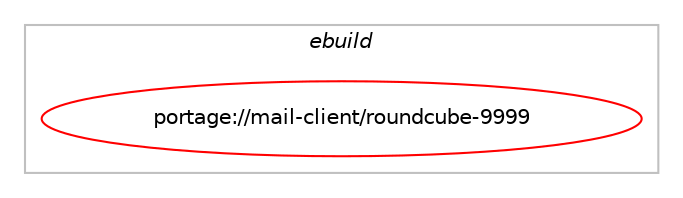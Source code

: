 digraph prolog {

# *************
# Graph options
# *************

newrank=true;
concentrate=true;
compound=true;
graph [rankdir=LR,fontname=Helvetica,fontsize=10,ranksep=1.5];#, ranksep=2.5, nodesep=0.2];
edge  [arrowhead=vee];
node  [fontname=Helvetica,fontsize=10];

# **********
# The ebuild
# **********

subgraph cluster_leftcol {
color=gray;
label=<<i>ebuild</i>>;
id [label="portage://mail-client/roundcube-9999", color=red, width=4, href="../mail-client/roundcube-9999.svg"];
}

# ****************
# The dependencies
# ****************

subgraph cluster_midcol {
color=gray;
label=<<i>dependencies</i>>;
subgraph cluster_compile {
fillcolor="#eeeeee";
style=filled;
label=<<i>compile</i>>;
# *** BEGIN UNKNOWN DEPENDENCY TYPE (TODO) ***
# id -> equal(any_of_group([package_dependency(portage://mail-client/roundcube-9999,install,no,virtual,httpd-cgi,none,[,,],[],[]),package_dependency(portage://mail-client/roundcube-9999,install,no,virtual,httpd-fastcgi,none,[,,],[],[])]))
# *** END UNKNOWN DEPENDENCY TYPE (TODO) ***

# *** BEGIN UNKNOWN DEPENDENCY TYPE (TODO) ***
# id -> equal(package_dependency(portage://mail-client/roundcube-9999,install,no,app-admin,webapp-config,none,[,,],[],[]))
# *** END UNKNOWN DEPENDENCY TYPE (TODO) ***

}
subgraph cluster_compileandrun {
fillcolor="#eeeeee";
style=filled;
label=<<i>compile and run</i>>;
}
subgraph cluster_run {
fillcolor="#eeeeee";
style=filled;
label=<<i>run</i>>;
# *** BEGIN UNKNOWN DEPENDENCY TYPE (TODO) ***
# id -> equal(any_of_group([package_dependency(portage://mail-client/roundcube-9999,run,no,virtual,httpd-cgi,none,[,,],[],[]),package_dependency(portage://mail-client/roundcube-9999,run,no,virtual,httpd-fastcgi,none,[,,],[],[])]))
# *** END UNKNOWN DEPENDENCY TYPE (TODO) ***

# *** BEGIN UNKNOWN DEPENDENCY TYPE (TODO) ***
# id -> equal(use_conditional_group(positive,change-password,portage://mail-client/roundcube-9999,[package_dependency(portage://mail-client/roundcube-9999,run,no,dev-lang,php,none,[,,],[],[use(enable(sockets),none)])]))
# *** END UNKNOWN DEPENDENCY TYPE (TODO) ***

# *** BEGIN UNKNOWN DEPENDENCY TYPE (TODO) ***
# id -> equal(use_conditional_group(positive,enigma,portage://mail-client/roundcube-9999,[package_dependency(portage://mail-client/roundcube-9999,run,no,app-crypt,gnupg,none,[,,],[],[])]))
# *** END UNKNOWN DEPENDENCY TYPE (TODO) ***

# *** BEGIN UNKNOWN DEPENDENCY TYPE (TODO) ***
# id -> equal(use_conditional_group(positive,mysql,portage://mail-client/roundcube-9999,[any_of_group([package_dependency(portage://mail-client/roundcube-9999,run,no,dev-lang,php,none,[,,],[],[use(enable(mysql),none)]),package_dependency(portage://mail-client/roundcube-9999,run,no,dev-lang,php,none,[,,],[],[use(enable(mysqli),none)])])]))
# *** END UNKNOWN DEPENDENCY TYPE (TODO) ***

# *** BEGIN UNKNOWN DEPENDENCY TYPE (TODO) ***
# id -> equal(use_conditional_group(positive,spell,portage://mail-client/roundcube-9999,[package_dependency(portage://mail-client/roundcube-9999,run,no,dev-lang,php,none,[,,],[],[use(enable(curl),none),use(enable(spell),none)])]))
# *** END UNKNOWN DEPENDENCY TYPE (TODO) ***

# *** BEGIN UNKNOWN DEPENDENCY TYPE (TODO) ***
# id -> equal(package_dependency(portage://mail-client/roundcube-9999,run,no,app-admin,webapp-config,none,[,,],[],[]))
# *** END UNKNOWN DEPENDENCY TYPE (TODO) ***

# *** BEGIN UNKNOWN DEPENDENCY TYPE (TODO) ***
# id -> equal(package_dependency(portage://mail-client/roundcube-9999,run,no,dev-lang,php,greaterequal,[8.0,,,8.0],[],[use(optenable(exif),none),use(optenable(fileinfo),none),use(enable(filter),none),use(enable(gd),none),use(enable(iconv),none),use(enable(intl),none),use(enable(json),positive),use(optenable(ldap),none),use(enable(pdo),none),use(optenable(postgres),none),use(enable(session),none),use(optenable(sqlite),none),use(optenable(ssl),none),use(enable(unicode),none),use(enable(xml),none),use(optenable(zip),none)]))
# *** END UNKNOWN DEPENDENCY TYPE (TODO) ***

# *** BEGIN UNKNOWN DEPENDENCY TYPE (TODO) ***
# id -> equal(package_dependency(portage://mail-client/roundcube-9999,run,no,virtual,httpd-php,none,[,,],[],[]))
# *** END UNKNOWN DEPENDENCY TYPE (TODO) ***

}
}

# **************
# The candidates
# **************

subgraph cluster_choices {
rank=same;
color=gray;
label=<<i>candidates</i>>;

}

}
